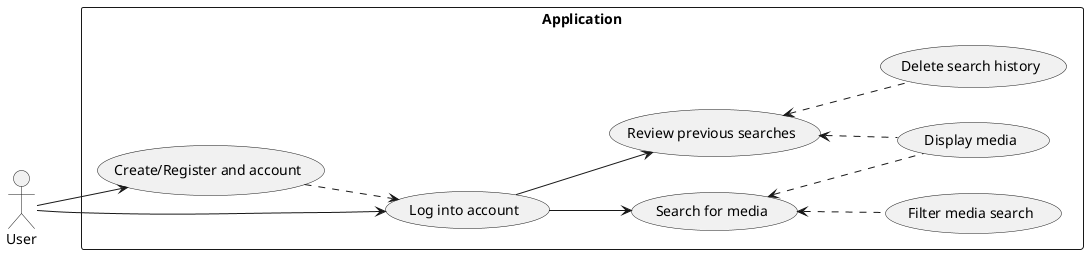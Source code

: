 @startuml
left to right direction
skinparam packageStyle rectangle
actor "User" as user
rectangle Application {
  usecase "Create/Register and account" as UC1
  usecase "Log into account" as UC2
  usecase "Search for media" as UC3
  usecase "Review previous searches" as UC4

  usecase "Filter media search" as EC1
  usecase "Display media" as EC2
  usecase "Delete search history" as EC3
}
user --> UC1
user --> UC2
UC2 --> UC3
UC2 --> UC4

UC1 ..> UC2

UC3 <.. EC1
UC3 <.. EC2
UC4 <.. EC2
UC4 <.. EC3
@enduml
